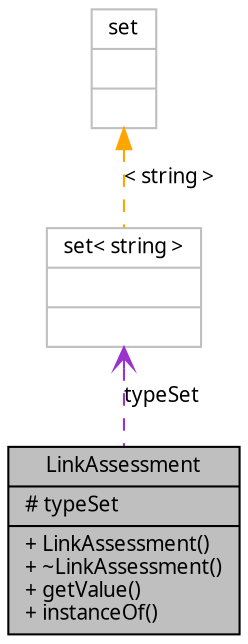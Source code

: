 digraph G
{
  edge [fontname="FreeSans.ttf",fontsize=10,labelfontname="FreeSans.ttf",labelfontsize=10];
  node [fontname="FreeSans.ttf",fontsize=10,shape=record];
  Node1 [label="{LinkAssessment\n|# typeSet\l|+ LinkAssessment()\l+ ~LinkAssessment()\l+ getValue()\l+ instanceOf()\l}",height=0.2,width=0.4,color="black", fillcolor="grey75", style="filled" fontcolor="black"];
  Node2 -> Node1 [dir=back,color="darkorchid3",fontsize=10,style="dashed",label="typeSet",arrowtail="open",fontname="FreeSans.ttf"];
  Node2 [label="{set\< string \>\n||}",height=0.2,width=0.4,color="grey75", fillcolor="white", style="filled"];
  Node3 -> Node2 [dir=back,color="orange",fontsize=10,style="dashed",label="\< string \>",fontname="FreeSans.ttf"];
  Node3 [label="{set\n||}",height=0.2,width=0.4,color="grey75", fillcolor="white", style="filled",tooltip="STL class."];
}

